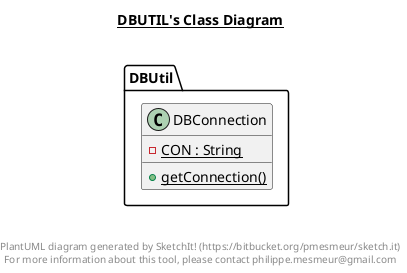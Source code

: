 @startuml

title __DBUTIL's Class Diagram__\n

  namespace DBUtil {
    class DBUtil.DBConnection {
        {static} - CON : String
        {static} + getConnection()
    }
  }
  



right footer


PlantUML diagram generated by SketchIt! (https://bitbucket.org/pmesmeur/sketch.it)
For more information about this tool, please contact philippe.mesmeur@gmail.com
endfooter

@enduml
